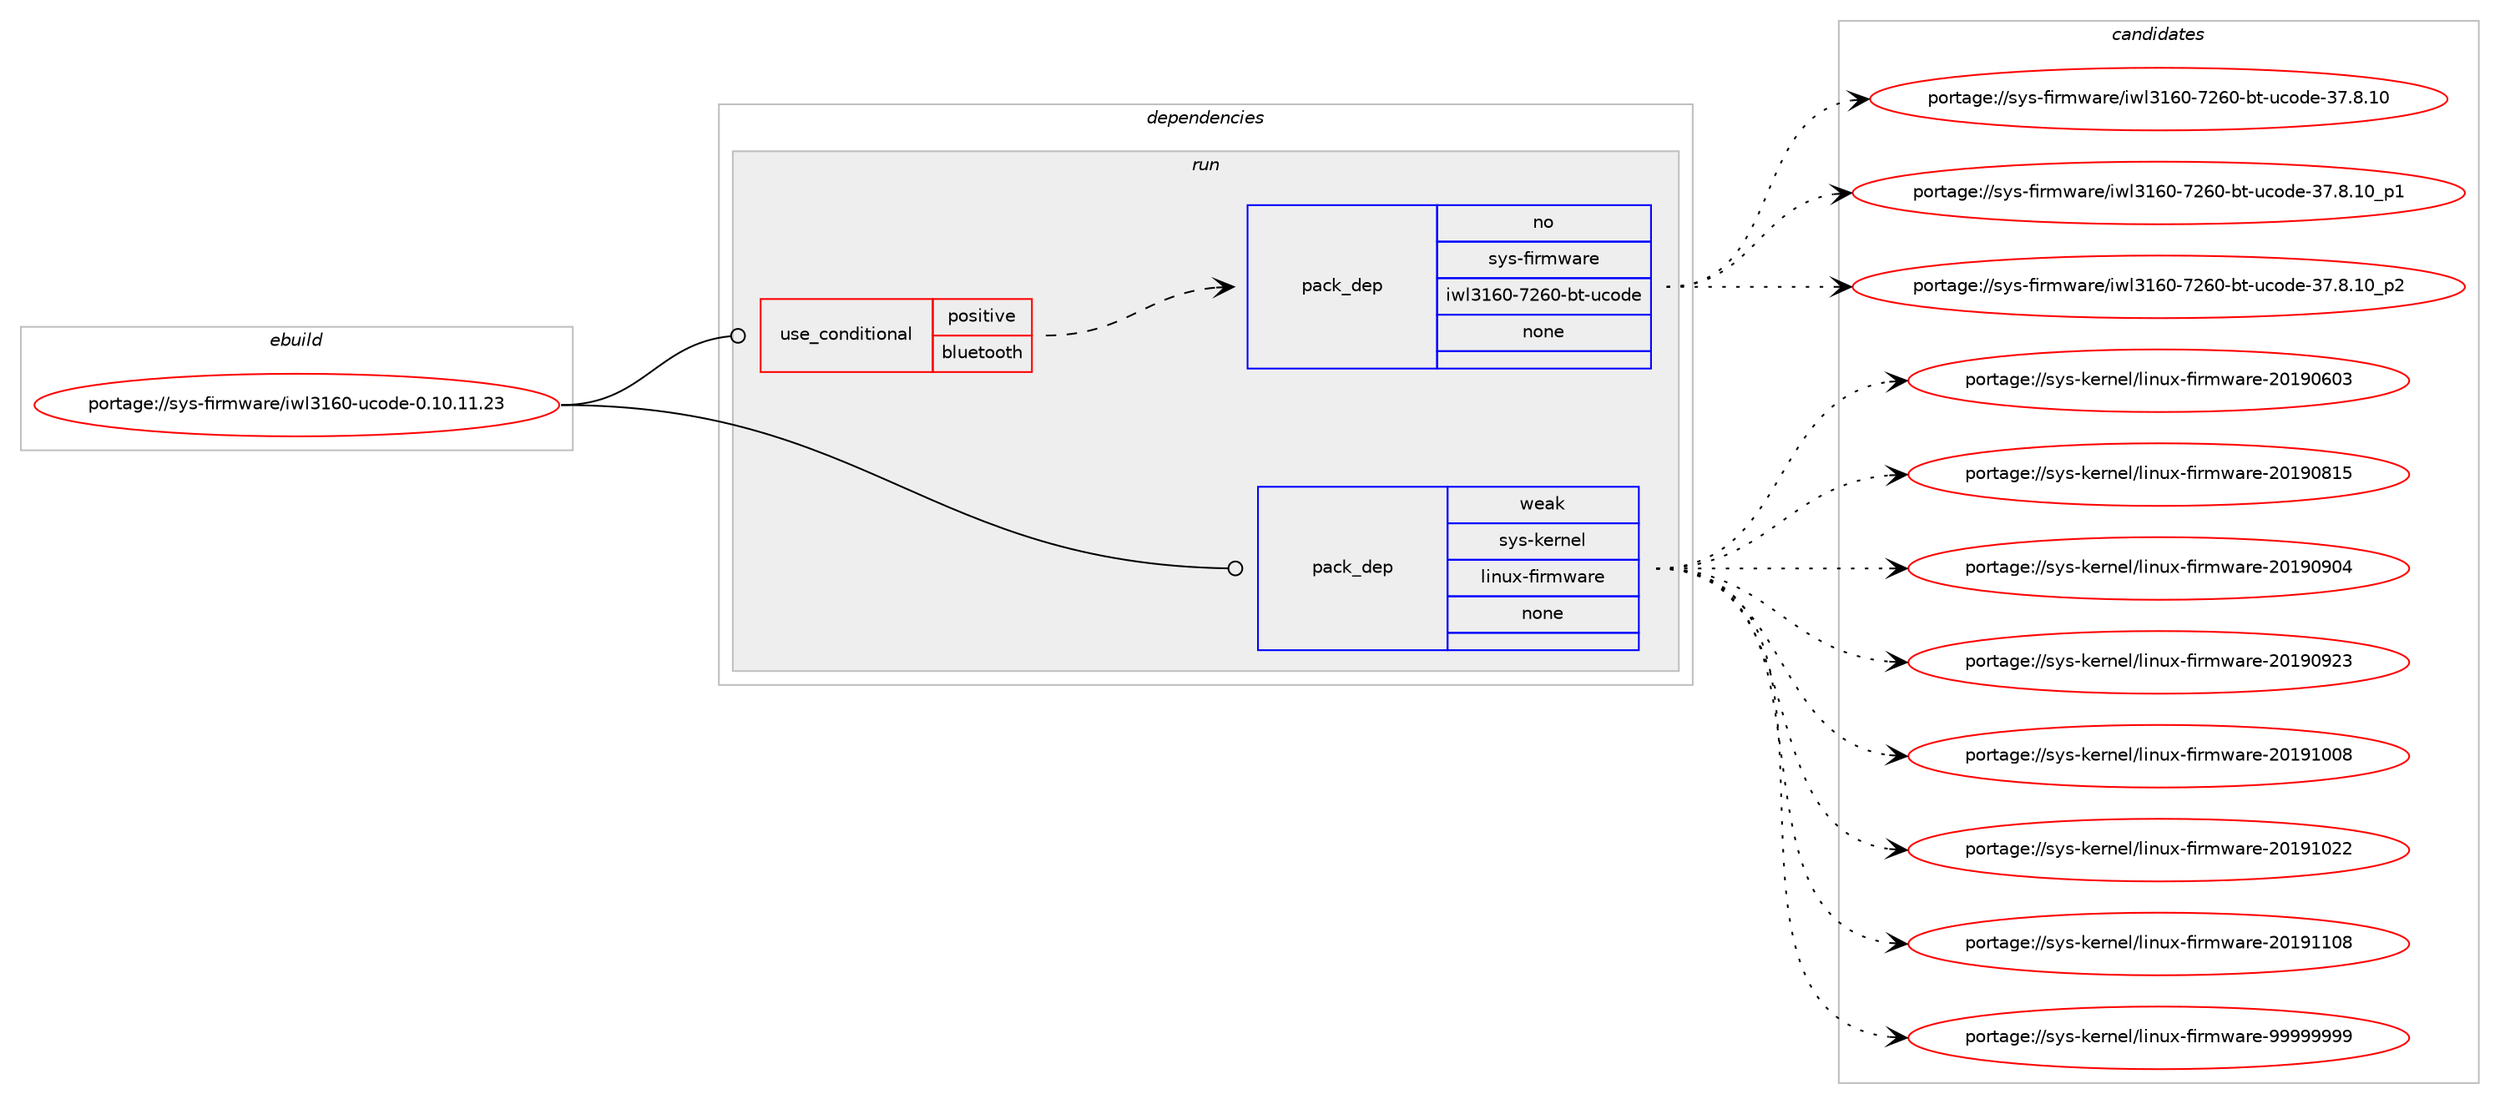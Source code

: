 digraph prolog {

# *************
# Graph options
# *************

newrank=true;
concentrate=true;
compound=true;
graph [rankdir=LR,fontname=Helvetica,fontsize=10,ranksep=1.5];#, ranksep=2.5, nodesep=0.2];
edge  [arrowhead=vee];
node  [fontname=Helvetica,fontsize=10];

# **********
# The ebuild
# **********

subgraph cluster_leftcol {
color=gray;
rank=same;
label=<<i>ebuild</i>>;
id [label="portage://sys-firmware/iwl3160-ucode-0.10.11.23", color=red, width=4, href="../sys-firmware/iwl3160-ucode-0.10.11.23.svg"];
}

# ****************
# The dependencies
# ****************

subgraph cluster_midcol {
color=gray;
label=<<i>dependencies</i>>;
subgraph cluster_compile {
fillcolor="#eeeeee";
style=filled;
label=<<i>compile</i>>;
}
subgraph cluster_compileandrun {
fillcolor="#eeeeee";
style=filled;
label=<<i>compile and run</i>>;
}
subgraph cluster_run {
fillcolor="#eeeeee";
style=filled;
label=<<i>run</i>>;
subgraph cond102718 {
dependency424386 [label=<<TABLE BORDER="0" CELLBORDER="1" CELLSPACING="0" CELLPADDING="4"><TR><TD ROWSPAN="3" CELLPADDING="10">use_conditional</TD></TR><TR><TD>positive</TD></TR><TR><TD>bluetooth</TD></TR></TABLE>>, shape=none, color=red];
subgraph pack314571 {
dependency424387 [label=<<TABLE BORDER="0" CELLBORDER="1" CELLSPACING="0" CELLPADDING="4" WIDTH="220"><TR><TD ROWSPAN="6" CELLPADDING="30">pack_dep</TD></TR><TR><TD WIDTH="110">no</TD></TR><TR><TD>sys-firmware</TD></TR><TR><TD>iwl3160-7260-bt-ucode</TD></TR><TR><TD>none</TD></TR><TR><TD></TD></TR></TABLE>>, shape=none, color=blue];
}
dependency424386:e -> dependency424387:w [weight=20,style="dashed",arrowhead="vee"];
}
id:e -> dependency424386:w [weight=20,style="solid",arrowhead="odot"];
subgraph pack314572 {
dependency424388 [label=<<TABLE BORDER="0" CELLBORDER="1" CELLSPACING="0" CELLPADDING="4" WIDTH="220"><TR><TD ROWSPAN="6" CELLPADDING="30">pack_dep</TD></TR><TR><TD WIDTH="110">weak</TD></TR><TR><TD>sys-kernel</TD></TR><TR><TD>linux-firmware</TD></TR><TR><TD>none</TD></TR><TR><TD></TD></TR></TABLE>>, shape=none, color=blue];
}
id:e -> dependency424388:w [weight=20,style="solid",arrowhead="odot"];
}
}

# **************
# The candidates
# **************

subgraph cluster_choices {
rank=same;
color=gray;
label=<<i>candidates</i>>;

subgraph choice314571 {
color=black;
nodesep=1;
choiceportage115121115451021051141091199711410147105119108514954484555505448459811645117991111001014551554656464948 [label="portage://sys-firmware/iwl3160-7260-bt-ucode-37.8.10", color=red, width=4,href="../sys-firmware/iwl3160-7260-bt-ucode-37.8.10.svg"];
choiceportage1151211154510210511410911997114101471051191085149544845555054484598116451179911110010145515546564649489511249 [label="portage://sys-firmware/iwl3160-7260-bt-ucode-37.8.10_p1", color=red, width=4,href="../sys-firmware/iwl3160-7260-bt-ucode-37.8.10_p1.svg"];
choiceportage1151211154510210511410911997114101471051191085149544845555054484598116451179911110010145515546564649489511250 [label="portage://sys-firmware/iwl3160-7260-bt-ucode-37.8.10_p2", color=red, width=4,href="../sys-firmware/iwl3160-7260-bt-ucode-37.8.10_p2.svg"];
dependency424387:e -> choiceportage115121115451021051141091199711410147105119108514954484555505448459811645117991111001014551554656464948:w [style=dotted,weight="100"];
dependency424387:e -> choiceportage1151211154510210511410911997114101471051191085149544845555054484598116451179911110010145515546564649489511249:w [style=dotted,weight="100"];
dependency424387:e -> choiceportage1151211154510210511410911997114101471051191085149544845555054484598116451179911110010145515546564649489511250:w [style=dotted,weight="100"];
}
subgraph choice314572 {
color=black;
nodesep=1;
choiceportage11512111545107101114110101108471081051101171204510210511410911997114101455048495748544851 [label="portage://sys-kernel/linux-firmware-20190603", color=red, width=4,href="../sys-kernel/linux-firmware-20190603.svg"];
choiceportage11512111545107101114110101108471081051101171204510210511410911997114101455048495748564953 [label="portage://sys-kernel/linux-firmware-20190815", color=red, width=4,href="../sys-kernel/linux-firmware-20190815.svg"];
choiceportage11512111545107101114110101108471081051101171204510210511410911997114101455048495748574852 [label="portage://sys-kernel/linux-firmware-20190904", color=red, width=4,href="../sys-kernel/linux-firmware-20190904.svg"];
choiceportage11512111545107101114110101108471081051101171204510210511410911997114101455048495748575051 [label="portage://sys-kernel/linux-firmware-20190923", color=red, width=4,href="../sys-kernel/linux-firmware-20190923.svg"];
choiceportage11512111545107101114110101108471081051101171204510210511410911997114101455048495749484856 [label="portage://sys-kernel/linux-firmware-20191008", color=red, width=4,href="../sys-kernel/linux-firmware-20191008.svg"];
choiceportage11512111545107101114110101108471081051101171204510210511410911997114101455048495749485050 [label="portage://sys-kernel/linux-firmware-20191022", color=red, width=4,href="../sys-kernel/linux-firmware-20191022.svg"];
choiceportage11512111545107101114110101108471081051101171204510210511410911997114101455048495749494856 [label="portage://sys-kernel/linux-firmware-20191108", color=red, width=4,href="../sys-kernel/linux-firmware-20191108.svg"];
choiceportage11512111545107101114110101108471081051101171204510210511410911997114101455757575757575757 [label="portage://sys-kernel/linux-firmware-99999999", color=red, width=4,href="../sys-kernel/linux-firmware-99999999.svg"];
dependency424388:e -> choiceportage11512111545107101114110101108471081051101171204510210511410911997114101455048495748544851:w [style=dotted,weight="100"];
dependency424388:e -> choiceportage11512111545107101114110101108471081051101171204510210511410911997114101455048495748564953:w [style=dotted,weight="100"];
dependency424388:e -> choiceportage11512111545107101114110101108471081051101171204510210511410911997114101455048495748574852:w [style=dotted,weight="100"];
dependency424388:e -> choiceportage11512111545107101114110101108471081051101171204510210511410911997114101455048495748575051:w [style=dotted,weight="100"];
dependency424388:e -> choiceportage11512111545107101114110101108471081051101171204510210511410911997114101455048495749484856:w [style=dotted,weight="100"];
dependency424388:e -> choiceportage11512111545107101114110101108471081051101171204510210511410911997114101455048495749485050:w [style=dotted,weight="100"];
dependency424388:e -> choiceportage11512111545107101114110101108471081051101171204510210511410911997114101455048495749494856:w [style=dotted,weight="100"];
dependency424388:e -> choiceportage11512111545107101114110101108471081051101171204510210511410911997114101455757575757575757:w [style=dotted,weight="100"];
}
}

}
